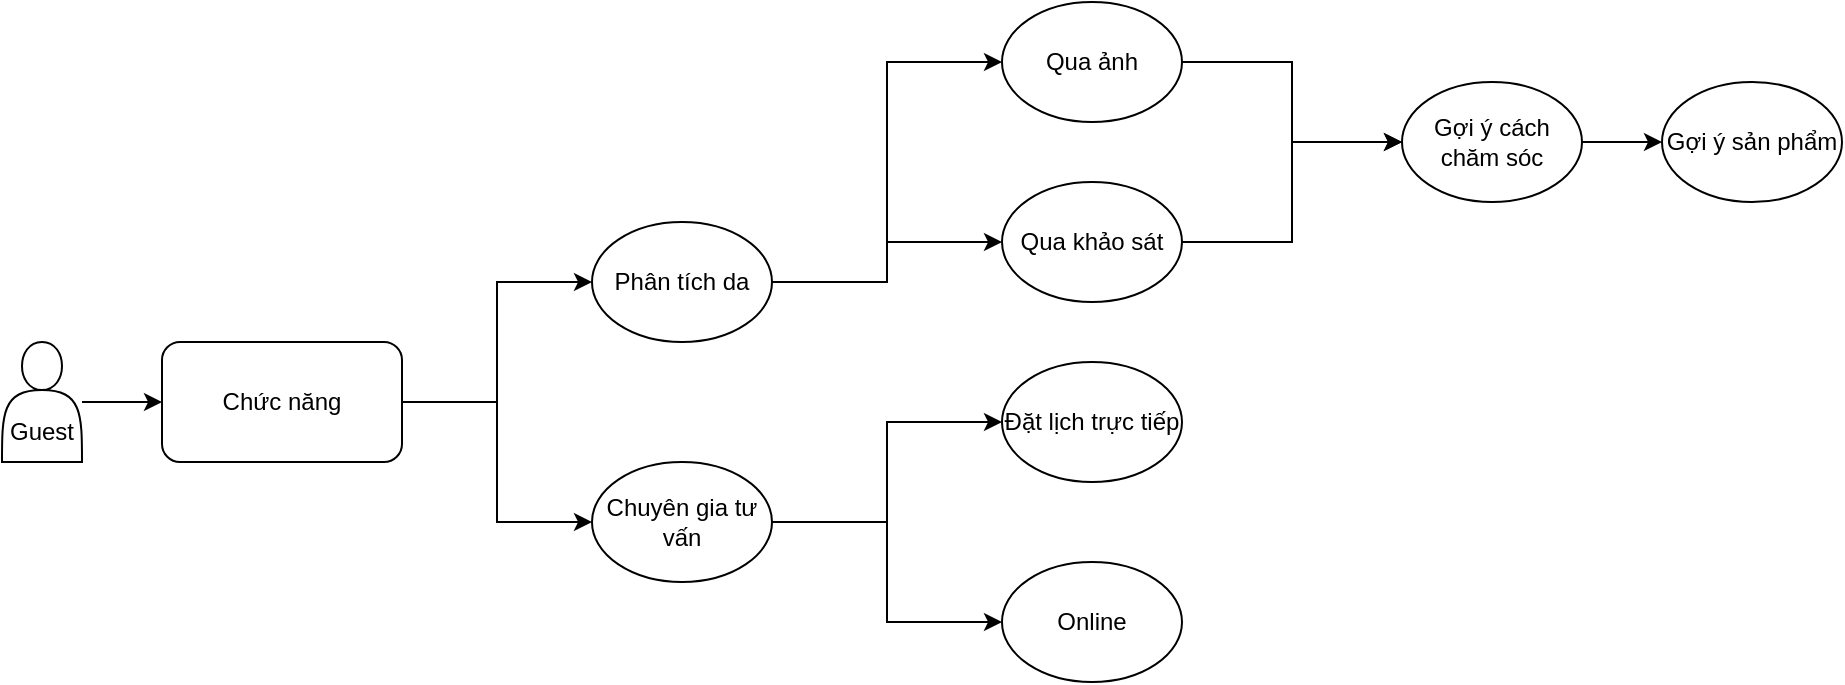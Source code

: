 <mxfile version="24.7.7">
  <diagram name="Page-1" id="bVIYpNYCum-NgFT7vBQZ">
    <mxGraphModel dx="1103" dy="698" grid="1" gridSize="10" guides="1" tooltips="1" connect="1" arrows="1" fold="1" page="1" pageScale="1" pageWidth="850" pageHeight="1100" math="0" shadow="0">
      <root>
        <mxCell id="0" />
        <mxCell id="1" parent="0" />
        <mxCell id="zjo078G5RI25TfbY9cQv-72" style="edgeStyle=orthogonalEdgeStyle;rounded=0;orthogonalLoop=1;jettySize=auto;html=1;entryX=0;entryY=0.5;entryDx=0;entryDy=0;" edge="1" parent="1" source="zjo078G5RI25TfbY9cQv-18" target="zjo078G5RI25TfbY9cQv-70">
          <mxGeometry relative="1" as="geometry" />
        </mxCell>
        <mxCell id="zjo078G5RI25TfbY9cQv-73" style="edgeStyle=orthogonalEdgeStyle;rounded=0;orthogonalLoop=1;jettySize=auto;html=1;entryX=0;entryY=0.5;entryDx=0;entryDy=0;" edge="1" parent="1" source="zjo078G5RI25TfbY9cQv-18" target="zjo078G5RI25TfbY9cQv-71">
          <mxGeometry relative="1" as="geometry" />
        </mxCell>
        <mxCell id="zjo078G5RI25TfbY9cQv-18" value="Chuyên gia tư vấn" style="ellipse;whiteSpace=wrap;html=1;" vertex="1" parent="1">
          <mxGeometry x="335" y="350" width="90" height="60" as="geometry" />
        </mxCell>
        <mxCell id="zjo078G5RI25TfbY9cQv-49" style="edgeStyle=orthogonalEdgeStyle;rounded=0;orthogonalLoop=1;jettySize=auto;html=1;" edge="1" parent="1" source="zjo078G5RI25TfbY9cQv-45" target="zjo078G5RI25TfbY9cQv-18">
          <mxGeometry relative="1" as="geometry" />
        </mxCell>
        <mxCell id="zjo078G5RI25TfbY9cQv-59" style="edgeStyle=orthogonalEdgeStyle;rounded=0;orthogonalLoop=1;jettySize=auto;html=1;" edge="1" parent="1" source="zjo078G5RI25TfbY9cQv-45" target="zjo078G5RI25TfbY9cQv-58">
          <mxGeometry relative="1" as="geometry" />
        </mxCell>
        <mxCell id="zjo078G5RI25TfbY9cQv-45" value="Chức năng" style="rounded=1;whiteSpace=wrap;html=1;" vertex="1" parent="1">
          <mxGeometry x="120" y="290" width="120" height="60" as="geometry" />
        </mxCell>
        <mxCell id="zjo078G5RI25TfbY9cQv-86" style="edgeStyle=orthogonalEdgeStyle;rounded=0;orthogonalLoop=1;jettySize=auto;html=1;entryX=0;entryY=0.5;entryDx=0;entryDy=0;" edge="1" parent="1" source="zjo078G5RI25TfbY9cQv-57" target="zjo078G5RI25TfbY9cQv-45">
          <mxGeometry relative="1" as="geometry" />
        </mxCell>
        <mxCell id="zjo078G5RI25TfbY9cQv-57" value="&lt;div&gt;&lt;br&gt;&lt;/div&gt;&lt;div&gt;&lt;br&gt;&lt;/div&gt;&lt;div&gt;Guest&lt;/div&gt;" style="shape=actor;whiteSpace=wrap;html=1;" vertex="1" parent="1">
          <mxGeometry x="40" y="290" width="40" height="60" as="geometry" />
        </mxCell>
        <mxCell id="zjo078G5RI25TfbY9cQv-63" style="edgeStyle=orthogonalEdgeStyle;rounded=0;orthogonalLoop=1;jettySize=auto;html=1;entryX=0;entryY=0.5;entryDx=0;entryDy=0;" edge="1" parent="1" source="zjo078G5RI25TfbY9cQv-58" target="zjo078G5RI25TfbY9cQv-60">
          <mxGeometry relative="1" as="geometry" />
        </mxCell>
        <mxCell id="zjo078G5RI25TfbY9cQv-77" style="edgeStyle=orthogonalEdgeStyle;rounded=0;orthogonalLoop=1;jettySize=auto;html=1;" edge="1" parent="1" source="zjo078G5RI25TfbY9cQv-58" target="zjo078G5RI25TfbY9cQv-76">
          <mxGeometry relative="1" as="geometry" />
        </mxCell>
        <mxCell id="zjo078G5RI25TfbY9cQv-58" value="Phân tích da" style="ellipse;whiteSpace=wrap;html=1;" vertex="1" parent="1">
          <mxGeometry x="335" y="230" width="90" height="60" as="geometry" />
        </mxCell>
        <mxCell id="zjo078G5RI25TfbY9cQv-84" style="edgeStyle=orthogonalEdgeStyle;rounded=0;orthogonalLoop=1;jettySize=auto;html=1;entryX=0;entryY=0.5;entryDx=0;entryDy=0;" edge="1" parent="1" source="zjo078G5RI25TfbY9cQv-60" target="zjo078G5RI25TfbY9cQv-66">
          <mxGeometry relative="1" as="geometry" />
        </mxCell>
        <mxCell id="zjo078G5RI25TfbY9cQv-60" value="Qua ảnh" style="ellipse;whiteSpace=wrap;html=1;" vertex="1" parent="1">
          <mxGeometry x="540" y="120" width="90" height="60" as="geometry" />
        </mxCell>
        <mxCell id="zjo078G5RI25TfbY9cQv-88" style="edgeStyle=orthogonalEdgeStyle;rounded=0;orthogonalLoop=1;jettySize=auto;html=1;" edge="1" parent="1" source="zjo078G5RI25TfbY9cQv-66" target="zjo078G5RI25TfbY9cQv-87">
          <mxGeometry relative="1" as="geometry" />
        </mxCell>
        <mxCell id="zjo078G5RI25TfbY9cQv-66" value="Gợi ý cách chăm sóc&lt;span style=&quot;color: rgba(0, 0, 0, 0); font-family: monospace; font-size: 0px; text-align: start; text-wrap: nowrap;&quot;&gt;%3CmxGraphModel%3E%3Croot%3E%3CmxCell%20id%3D%220%22%2F%3E%3CmxCell%20id%3D%221%22%20parent%3D%220%22%2F%3E%3CmxCell%20id%3D%222%22%20value%3D%22Qua%20%E1%BA%A3nh%22%20style%3D%22ellipse%3BwhiteSpace%3Dwrap%3Bhtml%3D1%3B%22%20vertex%3D%221%22%20parent%3D%221%22%3E%3CmxGeometry%20x%3D%22710%22%20y%3D%2280%22%20width%3D%2290%22%20height%3D%2260%22%20as%3D%22geometry%22%2F%3E%3C%2FmxCell%3E%3C%2Froot%3E%3C%2FmxGraphModel%3E&lt;/span&gt;" style="ellipse;whiteSpace=wrap;html=1;" vertex="1" parent="1">
          <mxGeometry x="740" y="160" width="90" height="60" as="geometry" />
        </mxCell>
        <mxCell id="zjo078G5RI25TfbY9cQv-70" value="Online" style="ellipse;whiteSpace=wrap;html=1;" vertex="1" parent="1">
          <mxGeometry x="540" y="400" width="90" height="60" as="geometry" />
        </mxCell>
        <mxCell id="zjo078G5RI25TfbY9cQv-71" value="Đặt lịch trực tiếp" style="ellipse;whiteSpace=wrap;html=1;" vertex="1" parent="1">
          <mxGeometry x="540" y="300" width="90" height="60" as="geometry" />
        </mxCell>
        <mxCell id="zjo078G5RI25TfbY9cQv-90" style="edgeStyle=orthogonalEdgeStyle;rounded=0;orthogonalLoop=1;jettySize=auto;html=1;entryX=0;entryY=0.5;entryDx=0;entryDy=0;" edge="1" parent="1" source="zjo078G5RI25TfbY9cQv-76" target="zjo078G5RI25TfbY9cQv-66">
          <mxGeometry relative="1" as="geometry" />
        </mxCell>
        <mxCell id="zjo078G5RI25TfbY9cQv-76" value="Qua khảo sát" style="ellipse;whiteSpace=wrap;html=1;" vertex="1" parent="1">
          <mxGeometry x="540" y="210" width="90" height="60" as="geometry" />
        </mxCell>
        <mxCell id="zjo078G5RI25TfbY9cQv-87" value="Gợi ý sản phẩm" style="ellipse;whiteSpace=wrap;html=1;" vertex="1" parent="1">
          <mxGeometry x="870" y="160" width="90" height="60" as="geometry" />
        </mxCell>
      </root>
    </mxGraphModel>
  </diagram>
</mxfile>
